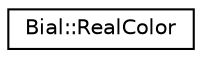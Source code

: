 digraph "Graphical Class Hierarchy"
{
  edge [fontname="Helvetica",fontsize="10",labelfontname="Helvetica",labelfontsize="10"];
  node [fontname="Helvetica",fontsize="10",shape=record];
  rankdir="LR";
  Node1 [label="Bial::RealColor",height=0.2,width=0.4,color="black", fillcolor="white", style="filled",URL="$class_bial_1_1_real_color.html",tooltip="Class RealColor is used to handle multi-channels in pixels with floating point values. "];
}
